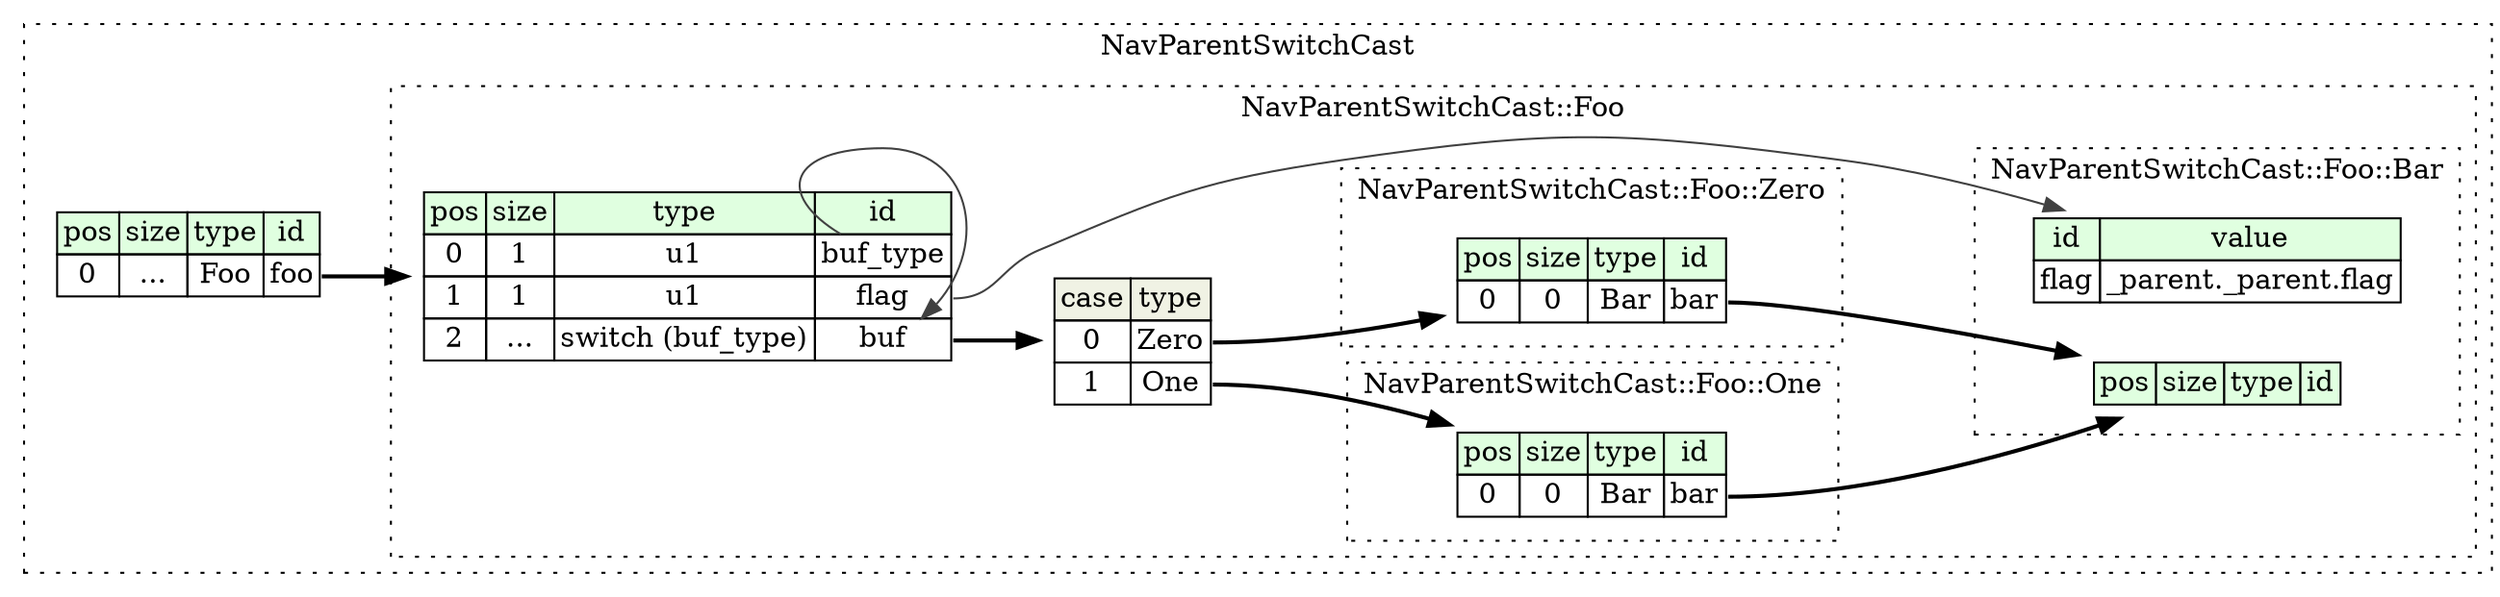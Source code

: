 digraph {
	rankdir=LR;
	node [shape=plaintext];
	subgraph cluster__nav_parent_switch_cast {
		label="NavParentSwitchCast";
		graph[style=dotted];

		nav_parent_switch_cast__seq [label=<<TABLE BORDER="0" CELLBORDER="1" CELLSPACING="0">
			<TR><TD BGCOLOR="#E0FFE0">pos</TD><TD BGCOLOR="#E0FFE0">size</TD><TD BGCOLOR="#E0FFE0">type</TD><TD BGCOLOR="#E0FFE0">id</TD></TR>
			<TR><TD PORT="foo_pos">0</TD><TD PORT="foo_size">...</TD><TD>Foo</TD><TD PORT="foo_type">foo</TD></TR>
		</TABLE>>];
		subgraph cluster__foo {
			label="NavParentSwitchCast::Foo";
			graph[style=dotted];

			foo__seq [label=<<TABLE BORDER="0" CELLBORDER="1" CELLSPACING="0">
				<TR><TD BGCOLOR="#E0FFE0">pos</TD><TD BGCOLOR="#E0FFE0">size</TD><TD BGCOLOR="#E0FFE0">type</TD><TD BGCOLOR="#E0FFE0">id</TD></TR>
				<TR><TD PORT="buf_type_pos">0</TD><TD PORT="buf_type_size">1</TD><TD>u1</TD><TD PORT="buf_type_type">buf_type</TD></TR>
				<TR><TD PORT="flag_pos">1</TD><TD PORT="flag_size">1</TD><TD>u1</TD><TD PORT="flag_type">flag</TD></TR>
				<TR><TD PORT="buf_pos">2</TD><TD PORT="buf_size">...</TD><TD>switch (buf_type)</TD><TD PORT="buf_type">buf</TD></TR>
			</TABLE>>];
foo__seq_buf_switch [label=<<TABLE BORDER="0" CELLBORDER="1" CELLSPACING="0">
	<TR><TD BGCOLOR="#F0F2E4">case</TD><TD BGCOLOR="#F0F2E4">type</TD></TR>
	<TR><TD>0</TD><TD PORT="case0">Zero</TD></TR>
	<TR><TD>1</TD><TD PORT="case1">One</TD></TR>
</TABLE>>];
			subgraph cluster__zero {
				label="NavParentSwitchCast::Foo::Zero";
				graph[style=dotted];

				zero__seq [label=<<TABLE BORDER="0" CELLBORDER="1" CELLSPACING="0">
					<TR><TD BGCOLOR="#E0FFE0">pos</TD><TD BGCOLOR="#E0FFE0">size</TD><TD BGCOLOR="#E0FFE0">type</TD><TD BGCOLOR="#E0FFE0">id</TD></TR>
					<TR><TD PORT="bar_pos">0</TD><TD PORT="bar_size">0</TD><TD>Bar</TD><TD PORT="bar_type">bar</TD></TR>
				</TABLE>>];
			}
			subgraph cluster__one {
				label="NavParentSwitchCast::Foo::One";
				graph[style=dotted];

				one__seq [label=<<TABLE BORDER="0" CELLBORDER="1" CELLSPACING="0">
					<TR><TD BGCOLOR="#E0FFE0">pos</TD><TD BGCOLOR="#E0FFE0">size</TD><TD BGCOLOR="#E0FFE0">type</TD><TD BGCOLOR="#E0FFE0">id</TD></TR>
					<TR><TD PORT="bar_pos">0</TD><TD PORT="bar_size">0</TD><TD>Bar</TD><TD PORT="bar_type">bar</TD></TR>
				</TABLE>>];
			}
			subgraph cluster__bar {
				label="NavParentSwitchCast::Foo::Bar";
				graph[style=dotted];

				bar__seq [label=<<TABLE BORDER="0" CELLBORDER="1" CELLSPACING="0">
					<TR><TD BGCOLOR="#E0FFE0">pos</TD><TD BGCOLOR="#E0FFE0">size</TD><TD BGCOLOR="#E0FFE0">type</TD><TD BGCOLOR="#E0FFE0">id</TD></TR>
				</TABLE>>];
				bar__inst__flag [label=<<TABLE BORDER="0" CELLBORDER="1" CELLSPACING="0">
					<TR><TD BGCOLOR="#E0FFE0">id</TD><TD BGCOLOR="#E0FFE0">value</TD></TR>
					<TR><TD>flag</TD><TD>_parent._parent.flag</TD></TR>
				</TABLE>>];
			}
		}
	}
	nav_parent_switch_cast__seq:foo_type -> foo__seq [style=bold];
	foo__seq:buf_type -> foo__seq_buf_switch [style=bold];
	foo__seq_buf_switch:case0 -> zero__seq [style=bold];
	foo__seq_buf_switch:case1 -> one__seq [style=bold];
	foo__seq:buf_type_type -> foo__seq:buf_type [color="#404040"];
	zero__seq:bar_type -> bar__seq [style=bold];
	one__seq:bar_type -> bar__seq [style=bold];
	foo__seq:flag_type -> bar__inst__flag [color="#404040"];
}
